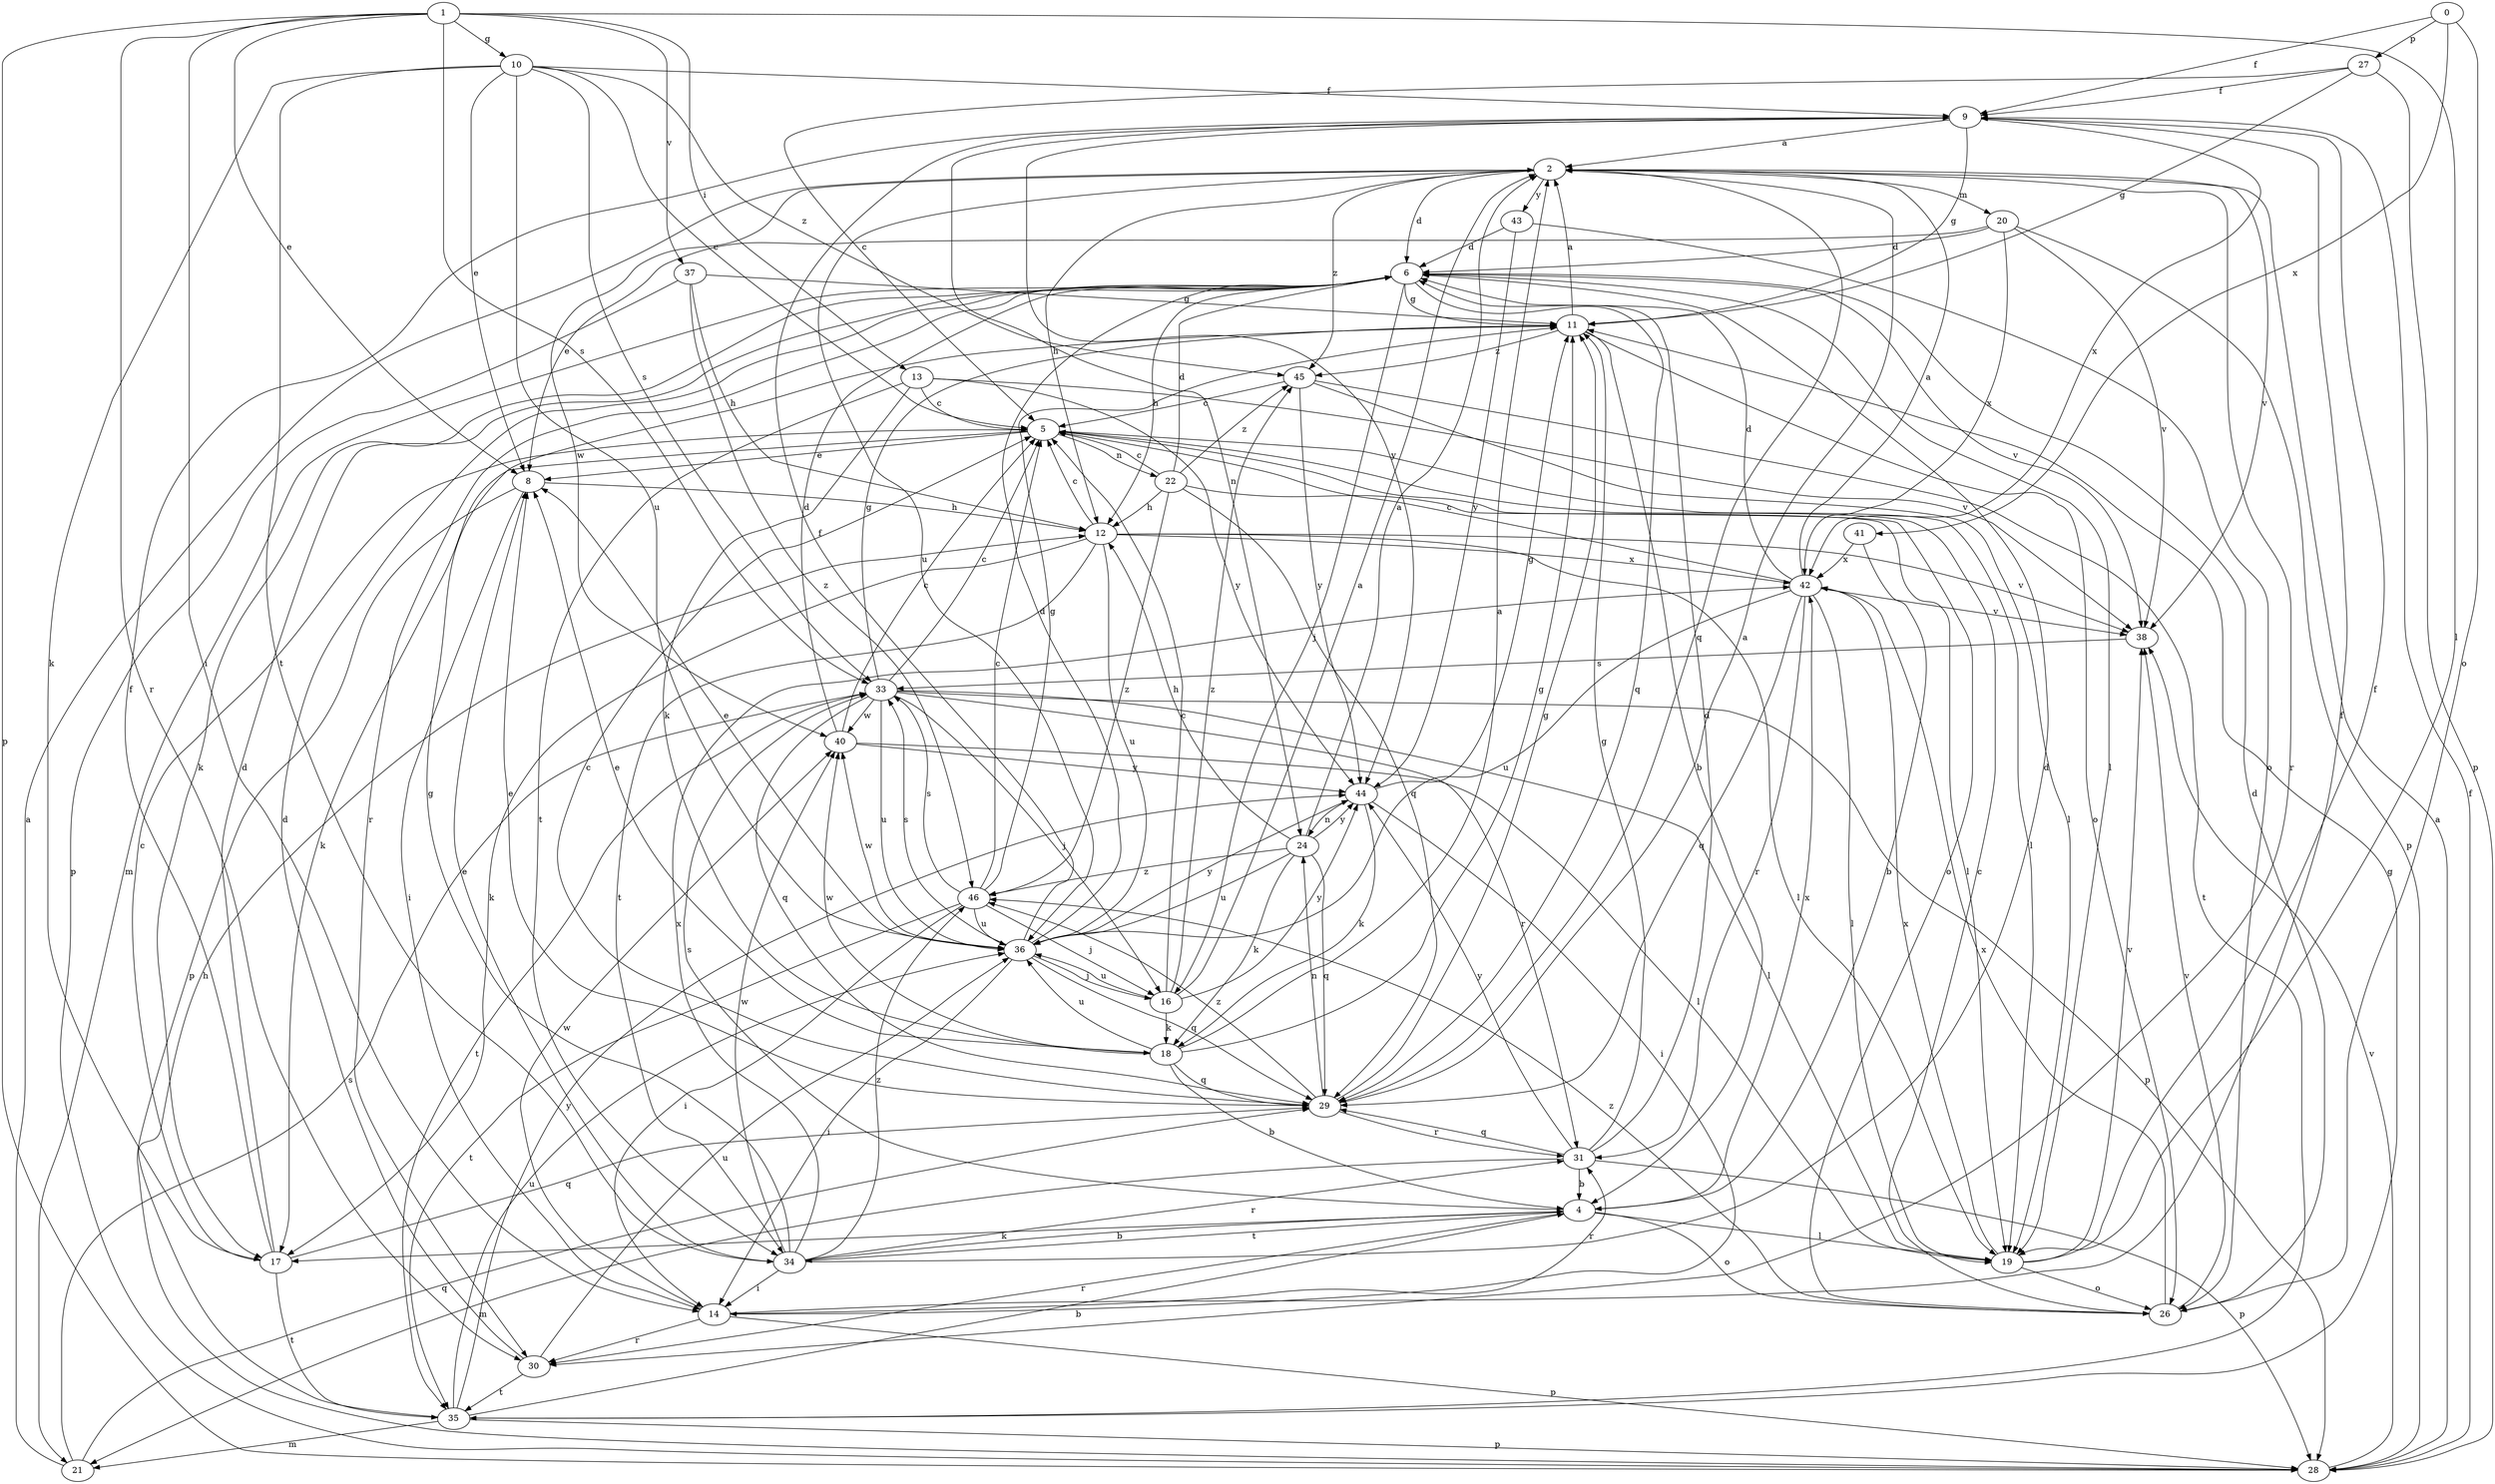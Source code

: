 strict digraph  {
0;
1;
2;
4;
5;
6;
8;
9;
10;
11;
12;
13;
14;
16;
17;
18;
19;
20;
21;
22;
24;
26;
27;
28;
29;
30;
31;
33;
34;
35;
36;
37;
38;
40;
41;
42;
43;
44;
45;
46;
0 -> 9  [label=f];
0 -> 26  [label=o];
0 -> 27  [label=p];
0 -> 41  [label=x];
1 -> 8  [label=e];
1 -> 10  [label=g];
1 -> 13  [label=i];
1 -> 14  [label=i];
1 -> 19  [label=l];
1 -> 28  [label=p];
1 -> 30  [label=r];
1 -> 33  [label=s];
1 -> 37  [label=v];
2 -> 6  [label=d];
2 -> 12  [label=h];
2 -> 20  [label=m];
2 -> 29  [label=q];
2 -> 30  [label=r];
2 -> 36  [label=u];
2 -> 38  [label=v];
2 -> 40  [label=w];
2 -> 43  [label=y];
2 -> 45  [label=z];
4 -> 17  [label=k];
4 -> 19  [label=l];
4 -> 26  [label=o];
4 -> 30  [label=r];
4 -> 33  [label=s];
4 -> 34  [label=t];
4 -> 42  [label=x];
5 -> 8  [label=e];
5 -> 17  [label=k];
5 -> 19  [label=l];
5 -> 22  [label=n];
5 -> 26  [label=o];
6 -> 11  [label=g];
6 -> 12  [label=h];
6 -> 16  [label=j];
6 -> 17  [label=k];
6 -> 19  [label=l];
6 -> 21  [label=m];
6 -> 29  [label=q];
6 -> 30  [label=r];
6 -> 38  [label=v];
8 -> 12  [label=h];
8 -> 14  [label=i];
8 -> 28  [label=p];
9 -> 2  [label=a];
9 -> 11  [label=g];
9 -> 24  [label=n];
9 -> 42  [label=x];
9 -> 44  [label=y];
10 -> 5  [label=c];
10 -> 8  [label=e];
10 -> 9  [label=f];
10 -> 17  [label=k];
10 -> 33  [label=s];
10 -> 34  [label=t];
10 -> 36  [label=u];
10 -> 45  [label=z];
11 -> 2  [label=a];
11 -> 4  [label=b];
11 -> 26  [label=o];
11 -> 45  [label=z];
12 -> 5  [label=c];
12 -> 17  [label=k];
12 -> 19  [label=l];
12 -> 34  [label=t];
12 -> 36  [label=u];
12 -> 38  [label=v];
12 -> 42  [label=x];
13 -> 5  [label=c];
13 -> 18  [label=k];
13 -> 34  [label=t];
13 -> 38  [label=v];
13 -> 44  [label=y];
14 -> 9  [label=f];
14 -> 28  [label=p];
14 -> 30  [label=r];
14 -> 31  [label=r];
14 -> 40  [label=w];
16 -> 2  [label=a];
16 -> 5  [label=c];
16 -> 18  [label=k];
16 -> 36  [label=u];
16 -> 44  [label=y];
16 -> 45  [label=z];
17 -> 5  [label=c];
17 -> 6  [label=d];
17 -> 9  [label=f];
17 -> 29  [label=q];
17 -> 35  [label=t];
18 -> 2  [label=a];
18 -> 4  [label=b];
18 -> 8  [label=e];
18 -> 11  [label=g];
18 -> 29  [label=q];
18 -> 36  [label=u];
18 -> 40  [label=w];
19 -> 9  [label=f];
19 -> 26  [label=o];
19 -> 38  [label=v];
19 -> 42  [label=x];
20 -> 6  [label=d];
20 -> 8  [label=e];
20 -> 28  [label=p];
20 -> 38  [label=v];
20 -> 42  [label=x];
21 -> 2  [label=a];
21 -> 29  [label=q];
21 -> 33  [label=s];
22 -> 5  [label=c];
22 -> 6  [label=d];
22 -> 12  [label=h];
22 -> 19  [label=l];
22 -> 29  [label=q];
22 -> 45  [label=z];
22 -> 46  [label=z];
24 -> 2  [label=a];
24 -> 12  [label=h];
24 -> 18  [label=k];
24 -> 29  [label=q];
24 -> 36  [label=u];
24 -> 44  [label=y];
24 -> 46  [label=z];
26 -> 5  [label=c];
26 -> 6  [label=d];
26 -> 38  [label=v];
26 -> 42  [label=x];
26 -> 46  [label=z];
27 -> 5  [label=c];
27 -> 9  [label=f];
27 -> 11  [label=g];
27 -> 28  [label=p];
28 -> 2  [label=a];
28 -> 9  [label=f];
28 -> 38  [label=v];
29 -> 2  [label=a];
29 -> 5  [label=c];
29 -> 8  [label=e];
29 -> 11  [label=g];
29 -> 24  [label=n];
29 -> 31  [label=r];
29 -> 46  [label=z];
30 -> 6  [label=d];
30 -> 35  [label=t];
30 -> 36  [label=u];
31 -> 4  [label=b];
31 -> 6  [label=d];
31 -> 11  [label=g];
31 -> 21  [label=m];
31 -> 28  [label=p];
31 -> 29  [label=q];
31 -> 44  [label=y];
33 -> 5  [label=c];
33 -> 11  [label=g];
33 -> 16  [label=j];
33 -> 19  [label=l];
33 -> 28  [label=p];
33 -> 29  [label=q];
33 -> 31  [label=r];
33 -> 35  [label=t];
33 -> 36  [label=u];
33 -> 40  [label=w];
34 -> 4  [label=b];
34 -> 6  [label=d];
34 -> 8  [label=e];
34 -> 11  [label=g];
34 -> 14  [label=i];
34 -> 31  [label=r];
34 -> 40  [label=w];
34 -> 42  [label=x];
34 -> 46  [label=z];
35 -> 4  [label=b];
35 -> 11  [label=g];
35 -> 12  [label=h];
35 -> 21  [label=m];
35 -> 28  [label=p];
35 -> 36  [label=u];
35 -> 44  [label=y];
36 -> 6  [label=d];
36 -> 8  [label=e];
36 -> 9  [label=f];
36 -> 14  [label=i];
36 -> 16  [label=j];
36 -> 29  [label=q];
36 -> 33  [label=s];
36 -> 40  [label=w];
36 -> 44  [label=y];
37 -> 11  [label=g];
37 -> 12  [label=h];
37 -> 28  [label=p];
37 -> 46  [label=z];
38 -> 33  [label=s];
40 -> 5  [label=c];
40 -> 6  [label=d];
40 -> 19  [label=l];
40 -> 44  [label=y];
41 -> 4  [label=b];
41 -> 42  [label=x];
42 -> 2  [label=a];
42 -> 5  [label=c];
42 -> 6  [label=d];
42 -> 19  [label=l];
42 -> 29  [label=q];
42 -> 31  [label=r];
42 -> 36  [label=u];
42 -> 38  [label=v];
43 -> 6  [label=d];
43 -> 26  [label=o];
43 -> 44  [label=y];
44 -> 11  [label=g];
44 -> 14  [label=i];
44 -> 18  [label=k];
44 -> 24  [label=n];
45 -> 5  [label=c];
45 -> 19  [label=l];
45 -> 35  [label=t];
45 -> 44  [label=y];
46 -> 5  [label=c];
46 -> 11  [label=g];
46 -> 14  [label=i];
46 -> 16  [label=j];
46 -> 33  [label=s];
46 -> 35  [label=t];
46 -> 36  [label=u];
}
